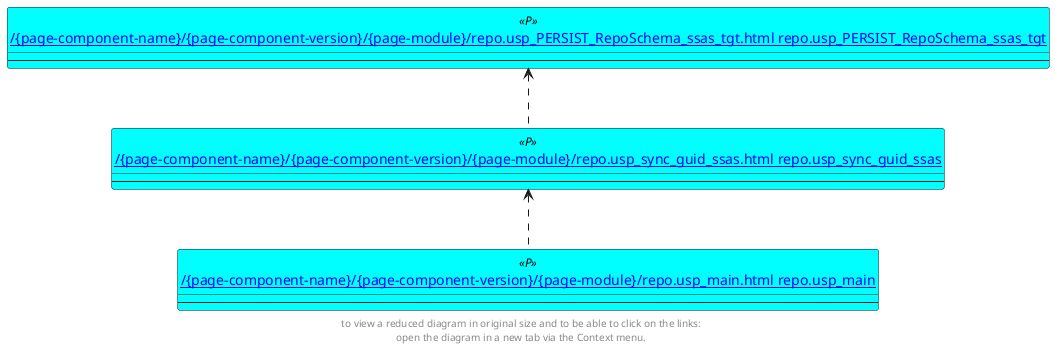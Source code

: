 @startuml
'Left to right direction
top to bottom direction
hide circle
'avoide "." issues:
set namespaceSeparator none


skinparam class {
  BackgroundColor White
  BackgroundColor<<FN>> Yellow
  BackgroundColor<<FS>> Yellow
  BackgroundColor<<FT>> LightGray
  BackgroundColor<<IF>> Yellow
  BackgroundColor<<IS>> Yellow
  BackgroundColor<<P>> Aqua
  BackgroundColor<<PC>> Aqua
  BackgroundColor<<SN>> Yellow
  BackgroundColor<<SO>> SlateBlue
  BackgroundColor<<TF>> LightGray
  BackgroundColor<<TR>> Tomato
  BackgroundColor<<U>> White
  BackgroundColor<<V>> WhiteSmoke
  BackgroundColor<<X>> Aqua
}


entity "[[{site-url}/{page-component-name}/{page-component-version}/{page-module}/repo.usp_main.html repo.usp_main]]" as repo.usp_main << P >> {
  --
}

entity "[[{site-url}/{page-component-name}/{page-component-version}/{page-module}/repo.usp_PERSIST_RepoSchema_ssas_tgt.html repo.usp_PERSIST_RepoSchema_ssas_tgt]]" as repo.usp_PERSIST_RepoSchema_ssas_tgt << P >> {
  --
}

entity "[[{site-url}/{page-component-name}/{page-component-version}/{page-module}/repo.usp_sync_guid_ssas.html repo.usp_sync_guid_ssas]]" as repo.usp_sync_guid_ssas << P >> {
  --
}

repo.usp_PERSIST_RepoSchema_ssas_tgt <.. repo.usp_sync_guid_ssas
repo.usp_sync_guid_ssas <.. repo.usp_main
footer
to view a reduced diagram in original size and to be able to click on the links:
open the diagram in a new tab via the Context menu.
end footer

@enduml


